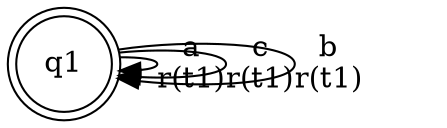 digraph L {
	qq1[label=q1 shape=doublecircle]
	qq1 -> qq1[label="a\nr(t1)\n"]
	qq1 -> qq1[label="c\nr(t1)\n"]
	qq1 -> qq1[label="b\nr(t1)\n"]
}
